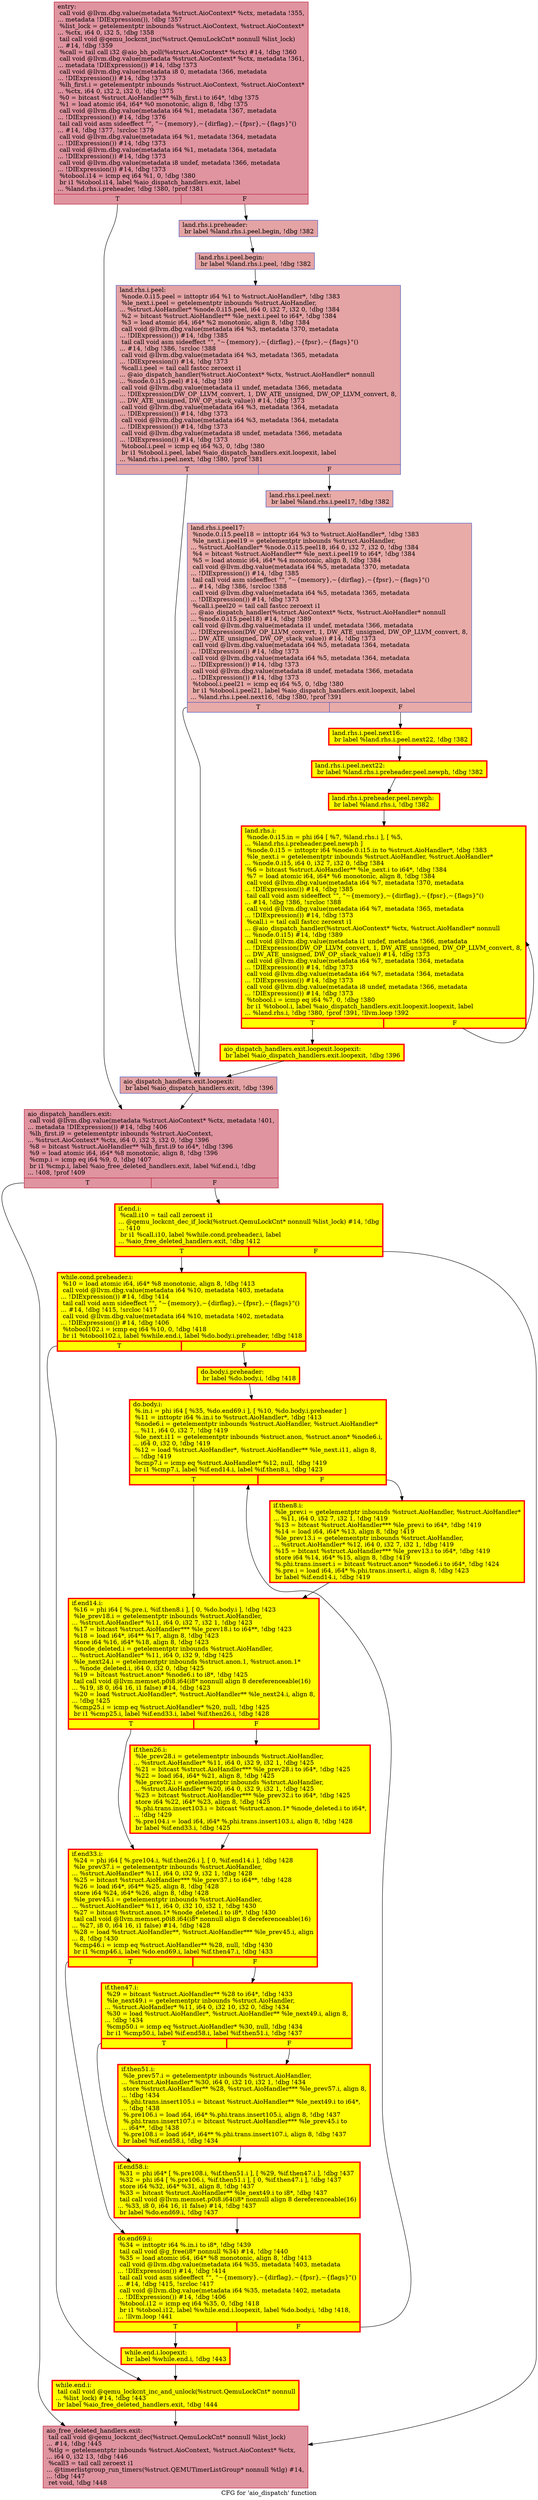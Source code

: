 digraph "CFG for 'aio_dispatch' function" {
	label="CFG for 'aio_dispatch' function";

	Node0x5648f75b4090 [shape=record,color="#b70d28ff", style=filled, fillcolor="#b70d2870",label="{entry:\l  call void @llvm.dbg.value(metadata %struct.AioContext* %ctx, metadata !355,\l... metadata !DIExpression()), !dbg !357\l  %list_lock = getelementptr inbounds %struct.AioContext, %struct.AioContext*\l... %ctx, i64 0, i32 5, !dbg !358\l  tail call void @qemu_lockcnt_inc(%struct.QemuLockCnt* nonnull %list_lock)\l... #14, !dbg !359\l  %call = tail call i32 @aio_bh_poll(%struct.AioContext* %ctx) #14, !dbg !360\l  call void @llvm.dbg.value(metadata %struct.AioContext* %ctx, metadata !361,\l... metadata !DIExpression()) #14, !dbg !373\l  call void @llvm.dbg.value(metadata i8 0, metadata !366, metadata\l... !DIExpression()) #14, !dbg !373\l  %lh_first.i = getelementptr inbounds %struct.AioContext, %struct.AioContext*\l... %ctx, i64 0, i32 2, i32 0, !dbg !375\l  %0 = bitcast %struct.AioHandler** %lh_first.i to i64*, !dbg !375\l  %1 = load atomic i64, i64* %0 monotonic, align 8, !dbg !375\l  call void @llvm.dbg.value(metadata i64 %1, metadata !367, metadata\l... !DIExpression()) #14, !dbg !376\l  tail call void asm sideeffect \"\", \"~\{memory\},~\{dirflag\},~\{fpsr\},~\{flags\}\"()\l... #14, !dbg !377, !srcloc !379\l  call void @llvm.dbg.value(metadata i64 %1, metadata !364, metadata\l... !DIExpression()) #14, !dbg !373\l  call void @llvm.dbg.value(metadata i64 %1, metadata !364, metadata\l... !DIExpression()) #14, !dbg !373\l  call void @llvm.dbg.value(metadata i8 undef, metadata !366, metadata\l... !DIExpression()) #14, !dbg !373\l  %tobool.i14 = icmp eq i64 %1, 0, !dbg !380\l  br i1 %tobool.i14, label %aio_dispatch_handlers.exit, label\l... %land.rhs.i.preheader, !dbg !380, !prof !381\l|{<s0>T|<s1>F}}"];
	Node0x5648f75b4090:s0 -> Node0x5648f764e7b0;
	Node0x5648f75b4090:s1 -> Node0x5648f77a3fd0;
	Node0x5648f77a3fd0 [shape=record,color="#3d50c3ff", style=filled, fillcolor="#c32e3170",label="{land.rhs.i.preheader:                             \l  br label %land.rhs.i.peel.begin, !dbg !382\l}"];
	Node0x5648f77a3fd0 -> Node0x5648f767db60;
	Node0x5648f767db60 [shape=record,color="#3d50c3ff", style=filled, fillcolor="#c32e3170",label="{land.rhs.i.peel.begin:                            \l  br label %land.rhs.i.peel, !dbg !382\l}"];
	Node0x5648f767db60 -> Node0x5648f77b4440;
	Node0x5648f77b4440 [shape=record,color="#3d50c3ff", style=filled, fillcolor="#c32e3170",label="{land.rhs.i.peel:                                  \l  %node.0.i15.peel = inttoptr i64 %1 to %struct.AioHandler*, !dbg !383\l  %le_next.i.peel = getelementptr inbounds %struct.AioHandler,\l... %struct.AioHandler* %node.0.i15.peel, i64 0, i32 7, i32 0, !dbg !384\l  %2 = bitcast %struct.AioHandler** %le_next.i.peel to i64*, !dbg !384\l  %3 = load atomic i64, i64* %2 monotonic, align 8, !dbg !384\l  call void @llvm.dbg.value(metadata i64 %3, metadata !370, metadata\l... !DIExpression()) #14, !dbg !385\l  tail call void asm sideeffect \"\", \"~\{memory\},~\{dirflag\},~\{fpsr\},~\{flags\}\"()\l... #14, !dbg !386, !srcloc !388\l  call void @llvm.dbg.value(metadata i64 %3, metadata !365, metadata\l... !DIExpression()) #14, !dbg !373\l  %call.i.peel = tail call fastcc zeroext i1\l... @aio_dispatch_handler(%struct.AioContext* %ctx, %struct.AioHandler* nonnull\l... %node.0.i15.peel) #14, !dbg !389\l  call void @llvm.dbg.value(metadata i1 undef, metadata !366, metadata\l... !DIExpression(DW_OP_LLVM_convert, 1, DW_ATE_unsigned, DW_OP_LLVM_convert, 8,\l... DW_ATE_unsigned, DW_OP_stack_value)) #14, !dbg !373\l  call void @llvm.dbg.value(metadata i64 %3, metadata !364, metadata\l... !DIExpression()) #14, !dbg !373\l  call void @llvm.dbg.value(metadata i64 %3, metadata !364, metadata\l... !DIExpression()) #14, !dbg !373\l  call void @llvm.dbg.value(metadata i8 undef, metadata !366, metadata\l... !DIExpression()) #14, !dbg !373\l  %tobool.i.peel = icmp eq i64 %3, 0, !dbg !380\l  br i1 %tobool.i.peel, label %aio_dispatch_handlers.exit.loopexit, label\l... %land.rhs.i.peel.next, !dbg !380, !prof !381\l|{<s0>T|<s1>F}}"];
	Node0x5648f77b4440:s0 -> Node0x5648f76431b0;
	Node0x5648f77b4440:s1 -> Node0x5648f75b4e10;
	Node0x5648f75b4e10 [shape=record,color="#3d50c3ff", style=filled, fillcolor="#cc403a70",label="{land.rhs.i.peel.next:                             \l  br label %land.rhs.i.peel17, !dbg !382\l}"];
	Node0x5648f75b4e10 -> Node0x5648f763cb80;
	Node0x5648f763cb80 [shape=record,color="#3d50c3ff", style=filled, fillcolor="#cc403a70",label="{land.rhs.i.peel17:                                \l  %node.0.i15.peel18 = inttoptr i64 %3 to %struct.AioHandler*, !dbg !383\l  %le_next.i.peel19 = getelementptr inbounds %struct.AioHandler,\l... %struct.AioHandler* %node.0.i15.peel18, i64 0, i32 7, i32 0, !dbg !384\l  %4 = bitcast %struct.AioHandler** %le_next.i.peel19 to i64*, !dbg !384\l  %5 = load atomic i64, i64* %4 monotonic, align 8, !dbg !384\l  call void @llvm.dbg.value(metadata i64 %5, metadata !370, metadata\l... !DIExpression()) #14, !dbg !385\l  tail call void asm sideeffect \"\", \"~\{memory\},~\{dirflag\},~\{fpsr\},~\{flags\}\"()\l... #14, !dbg !386, !srcloc !388\l  call void @llvm.dbg.value(metadata i64 %5, metadata !365, metadata\l... !DIExpression()) #14, !dbg !373\l  %call.i.peel20 = tail call fastcc zeroext i1\l... @aio_dispatch_handler(%struct.AioContext* %ctx, %struct.AioHandler* nonnull\l... %node.0.i15.peel18) #14, !dbg !389\l  call void @llvm.dbg.value(metadata i1 undef, metadata !366, metadata\l... !DIExpression(DW_OP_LLVM_convert, 1, DW_ATE_unsigned, DW_OP_LLVM_convert, 8,\l... DW_ATE_unsigned, DW_OP_stack_value)) #14, !dbg !373\l  call void @llvm.dbg.value(metadata i64 %5, metadata !364, metadata\l... !DIExpression()) #14, !dbg !373\l  call void @llvm.dbg.value(metadata i64 %5, metadata !364, metadata\l... !DIExpression()) #14, !dbg !373\l  call void @llvm.dbg.value(metadata i8 undef, metadata !366, metadata\l... !DIExpression()) #14, !dbg !373\l  %tobool.i.peel21 = icmp eq i64 %5, 0, !dbg !380\l  br i1 %tobool.i.peel21, label %aio_dispatch_handlers.exit.loopexit, label\l... %land.rhs.i.peel.next16, !dbg !380, !prof !391\l|{<s0>T|<s1>F}}"];
	Node0x5648f763cb80:s0 -> Node0x5648f76431b0;
	Node0x5648f763cb80:s1 -> Node0x5648f763b020;
	Node0x5648f763b020 [shape=record,penwidth=3.0, style="filled", color="red", fillcolor="yellow",label="{land.rhs.i.peel.next16:                           \l  br label %land.rhs.i.peel.next22, !dbg !382\l}"];
	Node0x5648f763b020 -> Node0x5648f761b1e0;
	Node0x5648f761b1e0 [shape=record,penwidth=3.0, style="filled", color="red", fillcolor="yellow",label="{land.rhs.i.peel.next22:                           \l  br label %land.rhs.i.preheader.peel.newph, !dbg !382\l}"];
	Node0x5648f761b1e0 -> Node0x5648f75b4e60;
	Node0x5648f75b4e60 [shape=record,penwidth=3.0, style="filled", color="red", fillcolor="yellow",label="{land.rhs.i.preheader.peel.newph:                  \l  br label %land.rhs.i, !dbg !382\l}"];
	Node0x5648f75b4e60 -> Node0x5648f7664890;
	Node0x5648f7664890 [shape=record,penwidth=3.0, style="filled", color="red", fillcolor="yellow",label="{land.rhs.i:                                       \l  %node.0.i15.in = phi i64 [ %7, %land.rhs.i ], [ %5,\l... %land.rhs.i.preheader.peel.newph ]\l  %node.0.i15 = inttoptr i64 %node.0.i15.in to %struct.AioHandler*, !dbg !383\l  %le_next.i = getelementptr inbounds %struct.AioHandler, %struct.AioHandler*\l... %node.0.i15, i64 0, i32 7, i32 0, !dbg !384\l  %6 = bitcast %struct.AioHandler** %le_next.i to i64*, !dbg !384\l  %7 = load atomic i64, i64* %6 monotonic, align 8, !dbg !384\l  call void @llvm.dbg.value(metadata i64 %7, metadata !370, metadata\l... !DIExpression()) #14, !dbg !385\l  tail call void asm sideeffect \"\", \"~\{memory\},~\{dirflag\},~\{fpsr\},~\{flags\}\"()\l... #14, !dbg !386, !srcloc !388\l  call void @llvm.dbg.value(metadata i64 %7, metadata !365, metadata\l... !DIExpression()) #14, !dbg !373\l  %call.i = tail call fastcc zeroext i1\l... @aio_dispatch_handler(%struct.AioContext* %ctx, %struct.AioHandler* nonnull\l... %node.0.i15) #14, !dbg !389\l  call void @llvm.dbg.value(metadata i1 undef, metadata !366, metadata\l... !DIExpression(DW_OP_LLVM_convert, 1, DW_ATE_unsigned, DW_OP_LLVM_convert, 8,\l... DW_ATE_unsigned, DW_OP_stack_value)) #14, !dbg !373\l  call void @llvm.dbg.value(metadata i64 %7, metadata !364, metadata\l... !DIExpression()) #14, !dbg !373\l  call void @llvm.dbg.value(metadata i64 %7, metadata !364, metadata\l... !DIExpression()) #14, !dbg !373\l  call void @llvm.dbg.value(metadata i8 undef, metadata !366, metadata\l... !DIExpression()) #14, !dbg !373\l  %tobool.i = icmp eq i64 %7, 0, !dbg !380\l  br i1 %tobool.i, label %aio_dispatch_handlers.exit.loopexit.loopexit, label\l... %land.rhs.i, !dbg !380, !prof !391, !llvm.loop !392\l|{<s0>T|<s1>F}}"];
	Node0x5648f7664890:s0 -> Node0x5648f75a5e00;
	Node0x5648f7664890:s1 -> Node0x5648f7664890;
	Node0x5648f75a5e00 [shape=record,penwidth=3.0, style="filled", color="red", fillcolor="yellow",label="{aio_dispatch_handlers.exit.loopexit.loopexit:     \l  br label %aio_dispatch_handlers.exit.loopexit, !dbg !396\l}"];
	Node0x5648f75a5e00 -> Node0x5648f76431b0;
	Node0x5648f76431b0 [shape=record,color="#3d50c3ff", style=filled, fillcolor="#c32e3170",label="{aio_dispatch_handlers.exit.loopexit:              \l  br label %aio_dispatch_handlers.exit, !dbg !396\l}"];
	Node0x5648f76431b0 -> Node0x5648f764e7b0;
	Node0x5648f764e7b0 [shape=record,color="#b70d28ff", style=filled, fillcolor="#b70d2870",label="{aio_dispatch_handlers.exit:                       \l  call void @llvm.dbg.value(metadata %struct.AioContext* %ctx, metadata !401,\l... metadata !DIExpression()) #14, !dbg !406\l  %lh_first.i9 = getelementptr inbounds %struct.AioContext,\l... %struct.AioContext* %ctx, i64 0, i32 3, i32 0, !dbg !396\l  %8 = bitcast %struct.AioHandler** %lh_first.i9 to i64*, !dbg !396\l  %9 = load atomic i64, i64* %8 monotonic, align 8, !dbg !396\l  %cmp.i = icmp eq i64 %9, 0, !dbg !407\l  br i1 %cmp.i, label %aio_free_deleted_handlers.exit, label %if.end.i, !dbg\l... !408, !prof !409\l|{<s0>T|<s1>F}}"];
	Node0x5648f764e7b0:s0 -> Node0x5648f760a6f0;
	Node0x5648f764e7b0:s1 -> Node0x5648f7642fe0;
	Node0x5648f7642fe0 [shape=record,penwidth=3.0, style="filled", color="red", fillcolor="yellow",label="{if.end.i:                                         \l  %call.i10 = tail call zeroext i1\l... @qemu_lockcnt_dec_if_lock(%struct.QemuLockCnt* nonnull %list_lock) #14, !dbg\l... !410\l  br i1 %call.i10, label %while.cond.preheader.i, label\l... %aio_free_deleted_handlers.exit, !dbg !412\l|{<s0>T|<s1>F}}"];
	Node0x5648f7642fe0:s0 -> Node0x5648f756cdd0;
	Node0x5648f7642fe0:s1 -> Node0x5648f760a6f0;
	Node0x5648f756cdd0 [shape=record,penwidth=3.0, style="filled", color="red", fillcolor="yellow",label="{while.cond.preheader.i:                           \l  %10 = load atomic i64, i64* %8 monotonic, align 8, !dbg !413\l  call void @llvm.dbg.value(metadata i64 %10, metadata !403, metadata\l... !DIExpression()) #14, !dbg !414\l  tail call void asm sideeffect \"\", \"~\{memory\},~\{dirflag\},~\{fpsr\},~\{flags\}\"()\l... #14, !dbg !415, !srcloc !417\l  call void @llvm.dbg.value(metadata i64 %10, metadata !402, metadata\l... !DIExpression()) #14, !dbg !406\l  %tobool102.i = icmp eq i64 %10, 0, !dbg !418\l  br i1 %tobool102.i, label %while.end.i, label %do.body.i.preheader, !dbg !418\l|{<s0>T|<s1>F}}"];
	Node0x5648f756cdd0:s0 -> Node0x5648f7672370;
	Node0x5648f756cdd0:s1 -> Node0x5648f7643470;
	Node0x5648f7643470 [shape=record,penwidth=3.0, style="filled", color="red", fillcolor="yellow",label="{do.body.i.preheader:                              \l  br label %do.body.i, !dbg !418\l}"];
	Node0x5648f7643470 -> Node0x5648f7686bd0;
	Node0x5648f7686bd0 [shape=record,penwidth=3.0, style="filled", color="red", fillcolor="yellow",label="{do.body.i:                                        \l  %.in.i = phi i64 [ %35, %do.end69.i ], [ %10, %do.body.i.preheader ]\l  %11 = inttoptr i64 %.in.i to %struct.AioHandler*, !dbg !413\l  %node6.i = getelementptr inbounds %struct.AioHandler, %struct.AioHandler*\l... %11, i64 0, i32 7, !dbg !419\l  %le_next.i11 = getelementptr inbounds %struct.anon, %struct.anon* %node6.i,\l... i64 0, i32 0, !dbg !419\l  %12 = load %struct.AioHandler*, %struct.AioHandler** %le_next.i11, align 8,\l... !dbg !419\l  %cmp7.i = icmp eq %struct.AioHandler* %12, null, !dbg !419\l  br i1 %cmp7.i, label %if.end14.i, label %if.then8.i, !dbg !423\l|{<s0>T|<s1>F}}"];
	Node0x5648f7686bd0:s0 -> Node0x5648f7641fa0;
	Node0x5648f7686bd0:s1 -> Node0x5648f7555910;
	Node0x5648f7555910 [shape=record,penwidth=3.0, style="filled", color="red", fillcolor="yellow",label="{if.then8.i:                                       \l  %le_prev.i = getelementptr inbounds %struct.AioHandler, %struct.AioHandler*\l... %11, i64 0, i32 7, i32 1, !dbg !419\l  %13 = bitcast %struct.AioHandler*** %le_prev.i to i64*, !dbg !419\l  %14 = load i64, i64* %13, align 8, !dbg !419\l  %le_prev13.i = getelementptr inbounds %struct.AioHandler,\l... %struct.AioHandler* %12, i64 0, i32 7, i32 1, !dbg !419\l  %15 = bitcast %struct.AioHandler*** %le_prev13.i to i64*, !dbg !419\l  store i64 %14, i64* %15, align 8, !dbg !419\l  %.phi.trans.insert.i = bitcast %struct.anon* %node6.i to i64*, !dbg !424\l  %.pre.i = load i64, i64* %.phi.trans.insert.i, align 8, !dbg !423\l  br label %if.end14.i, !dbg !419\l}"];
	Node0x5648f7555910 -> Node0x5648f7641fa0;
	Node0x5648f7641fa0 [shape=record,penwidth=3.0, style="filled", color="red", fillcolor="yellow",label="{if.end14.i:                                       \l  %16 = phi i64 [ %.pre.i, %if.then8.i ], [ 0, %do.body.i ], !dbg !423\l  %le_prev18.i = getelementptr inbounds %struct.AioHandler,\l... %struct.AioHandler* %11, i64 0, i32 7, i32 1, !dbg !423\l  %17 = bitcast %struct.AioHandler*** %le_prev18.i to i64**, !dbg !423\l  %18 = load i64*, i64** %17, align 8, !dbg !423\l  store i64 %16, i64* %18, align 8, !dbg !423\l  %node_deleted.i = getelementptr inbounds %struct.AioHandler,\l... %struct.AioHandler* %11, i64 0, i32 9, !dbg !425\l  %le_next24.i = getelementptr inbounds %struct.anon.1, %struct.anon.1*\l... %node_deleted.i, i64 0, i32 0, !dbg !425\l  %19 = bitcast %struct.anon* %node6.i to i8*, !dbg !425\l  tail call void @llvm.memset.p0i8.i64(i8* nonnull align 8 dereferenceable(16)\l... %19, i8 0, i64 16, i1 false) #14, !dbg !423\l  %20 = load %struct.AioHandler*, %struct.AioHandler** %le_next24.i, align 8,\l... !dbg !425\l  %cmp25.i = icmp eq %struct.AioHandler* %20, null, !dbg !425\l  br i1 %cmp25.i, label %if.end33.i, label %if.then26.i, !dbg !428\l|{<s0>T|<s1>F}}"];
	Node0x5648f7641fa0:s0 -> Node0x5648f7642f90;
	Node0x5648f7641fa0:s1 -> Node0x5648f7617980;
	Node0x5648f7617980 [shape=record,penwidth=3.0, style="filled", color="red", fillcolor="yellow",label="{if.then26.i:                                      \l  %le_prev28.i = getelementptr inbounds %struct.AioHandler,\l... %struct.AioHandler* %11, i64 0, i32 9, i32 1, !dbg !425\l  %21 = bitcast %struct.AioHandler*** %le_prev28.i to i64*, !dbg !425\l  %22 = load i64, i64* %21, align 8, !dbg !425\l  %le_prev32.i = getelementptr inbounds %struct.AioHandler,\l... %struct.AioHandler* %20, i64 0, i32 9, i32 1, !dbg !425\l  %23 = bitcast %struct.AioHandler*** %le_prev32.i to i64*, !dbg !425\l  store i64 %22, i64* %23, align 8, !dbg !425\l  %.phi.trans.insert103.i = bitcast %struct.anon.1* %node_deleted.i to i64*,\l... !dbg !429\l  %.pre104.i = load i64, i64* %.phi.trans.insert103.i, align 8, !dbg !428\l  br label %if.end33.i, !dbg !425\l}"];
	Node0x5648f7617980 -> Node0x5648f7642f90;
	Node0x5648f7642f90 [shape=record,penwidth=3.0, style="filled", color="red", fillcolor="yellow",label="{if.end33.i:                                       \l  %24 = phi i64 [ %.pre104.i, %if.then26.i ], [ 0, %if.end14.i ], !dbg !428\l  %le_prev37.i = getelementptr inbounds %struct.AioHandler,\l... %struct.AioHandler* %11, i64 0, i32 9, i32 1, !dbg !428\l  %25 = bitcast %struct.AioHandler*** %le_prev37.i to i64**, !dbg !428\l  %26 = load i64*, i64** %25, align 8, !dbg !428\l  store i64 %24, i64* %26, align 8, !dbg !428\l  %le_prev45.i = getelementptr inbounds %struct.AioHandler,\l... %struct.AioHandler* %11, i64 0, i32 10, i32 1, !dbg !430\l  %27 = bitcast %struct.anon.1* %node_deleted.i to i8*, !dbg !430\l  tail call void @llvm.memset.p0i8.i64(i8* nonnull align 8 dereferenceable(16)\l... %27, i8 0, i64 16, i1 false) #14, !dbg !428\l  %28 = load %struct.AioHandler**, %struct.AioHandler*** %le_prev45.i, align\l... 8, !dbg !430\l  %cmp46.i = icmp eq %struct.AioHandler** %28, null, !dbg !430\l  br i1 %cmp46.i, label %do.end69.i, label %if.then47.i, !dbg !433\l|{<s0>T|<s1>F}}"];
	Node0x5648f7642f90:s0 -> Node0x5648f7573bc0;
	Node0x5648f7642f90:s1 -> Node0x5648f7606790;
	Node0x5648f7606790 [shape=record,penwidth=3.0, style="filled", color="red", fillcolor="yellow",label="{if.then47.i:                                      \l  %29 = bitcast %struct.AioHandler** %28 to i64*, !dbg !433\l  %le_next49.i = getelementptr inbounds %struct.AioHandler,\l... %struct.AioHandler* %11, i64 0, i32 10, i32 0, !dbg !434\l  %30 = load %struct.AioHandler*, %struct.AioHandler** %le_next49.i, align 8,\l... !dbg !434\l  %cmp50.i = icmp eq %struct.AioHandler* %30, null, !dbg !434\l  br i1 %cmp50.i, label %if.end58.i, label %if.then51.i, !dbg !437\l|{<s0>T|<s1>F}}"];
	Node0x5648f7606790:s0 -> Node0x5648f771bd50;
	Node0x5648f7606790:s1 -> Node0x5648f7652560;
	Node0x5648f7652560 [shape=record,penwidth=3.0, style="filled", color="red", fillcolor="yellow",label="{if.then51.i:                                      \l  %le_prev57.i = getelementptr inbounds %struct.AioHandler,\l... %struct.AioHandler* %30, i64 0, i32 10, i32 1, !dbg !434\l  store %struct.AioHandler** %28, %struct.AioHandler*** %le_prev57.i, align 8,\l... !dbg !434\l  %.phi.trans.insert105.i = bitcast %struct.AioHandler** %le_next49.i to i64*,\l... !dbg !438\l  %.pre106.i = load i64, i64* %.phi.trans.insert105.i, align 8, !dbg !437\l  %.phi.trans.insert107.i = bitcast %struct.AioHandler*** %le_prev45.i to\l... i64**, !dbg !438\l  %.pre108.i = load i64*, i64** %.phi.trans.insert107.i, align 8, !dbg !437\l  br label %if.end58.i, !dbg !434\l}"];
	Node0x5648f7652560 -> Node0x5648f771bd50;
	Node0x5648f771bd50 [shape=record,penwidth=3.0, style="filled", color="red", fillcolor="yellow",label="{if.end58.i:                                       \l  %31 = phi i64* [ %.pre108.i, %if.then51.i ], [ %29, %if.then47.i ], !dbg !437\l  %32 = phi i64 [ %.pre106.i, %if.then51.i ], [ 0, %if.then47.i ], !dbg !437\l  store i64 %32, i64* %31, align 8, !dbg !437\l  %33 = bitcast %struct.AioHandler** %le_next49.i to i8*, !dbg !437\l  tail call void @llvm.memset.p0i8.i64(i8* nonnull align 8 dereferenceable(16)\l... %33, i8 0, i64 16, i1 false) #14, !dbg !437\l  br label %do.end69.i, !dbg !437\l}"];
	Node0x5648f771bd50 -> Node0x5648f7573bc0;
	Node0x5648f7573bc0 [shape=record,penwidth=3.0, style="filled", color="red", fillcolor="yellow",label="{do.end69.i:                                       \l  %34 = inttoptr i64 %.in.i to i8*, !dbg !439\l  tail call void @g_free(i8* nonnull %34) #14, !dbg !440\l  %35 = load atomic i64, i64* %8 monotonic, align 8, !dbg !413\l  call void @llvm.dbg.value(metadata i64 %35, metadata !403, metadata\l... !DIExpression()) #14, !dbg !414\l  tail call void asm sideeffect \"\", \"~\{memory\},~\{dirflag\},~\{fpsr\},~\{flags\}\"()\l... #14, !dbg !415, !srcloc !417\l  call void @llvm.dbg.value(metadata i64 %35, metadata !402, metadata\l... !DIExpression()) #14, !dbg !406\l  %tobool.i12 = icmp eq i64 %35, 0, !dbg !418\l  br i1 %tobool.i12, label %while.end.i.loopexit, label %do.body.i, !dbg !418,\l... !llvm.loop !441\l|{<s0>T|<s1>F}}"];
	Node0x5648f7573bc0:s0 -> Node0x5648f769e7f0;
	Node0x5648f7573bc0:s1 -> Node0x5648f7686bd0;
	Node0x5648f769e7f0 [shape=record,penwidth=3.0, style="filled", color="red", fillcolor="yellow",label="{while.end.i.loopexit:                             \l  br label %while.end.i, !dbg !443\l}"];
	Node0x5648f769e7f0 -> Node0x5648f7672370;
	Node0x5648f7672370 [shape=record,penwidth=3.0, style="filled", color="red", fillcolor="yellow",label="{while.end.i:                                      \l  tail call void @qemu_lockcnt_inc_and_unlock(%struct.QemuLockCnt* nonnull\l... %list_lock) #14, !dbg !443\l  br label %aio_free_deleted_handlers.exit, !dbg !444\l}"];
	Node0x5648f7672370 -> Node0x5648f760a6f0;
	Node0x5648f760a6f0 [shape=record,color="#b70d28ff", style=filled, fillcolor="#b70d2870",label="{aio_free_deleted_handlers.exit:                   \l  tail call void @qemu_lockcnt_dec(%struct.QemuLockCnt* nonnull %list_lock)\l... #14, !dbg !445\l  %tlg = getelementptr inbounds %struct.AioContext, %struct.AioContext* %ctx,\l... i64 0, i32 13, !dbg !446\l  %call3 = tail call zeroext i1\l... @timerlistgroup_run_timers(%struct.QEMUTimerListGroup* nonnull %tlg) #14,\l... !dbg !447\l  ret void, !dbg !448\l}"];
}
